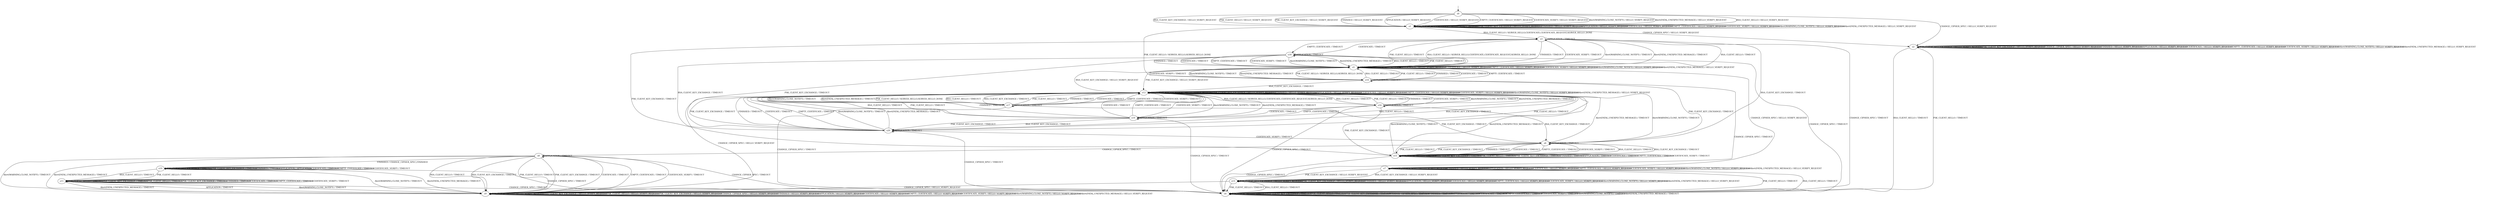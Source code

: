 digraph h7 {
s0 [label="s0"];
s1 [label="s1"];
s2 [label="s2"];
s3 [label="s3"];
s4 [label="s4"];
s14 [label="s14"];
s5 [label="s5"];
s6 [label="s6"];
s15 [label="s15"];
s18 [label="s18"];
s7 [label="s7"];
s8 [label="s8"];
s12 [label="s12"];
s20 [label="s20"];
s9 [label="s9"];
s10 [label="s10"];
s13 [label="s13"];
s16 [label="s16"];
s17 [label="s17"];
s11 [label="s11"];
s19 [label="s19"];
s0 -> s1 [label="RSA_CLIENT_HELLO / HELLO_VERIFY_REQUEST"];
s0 -> s1 [label="RSA_CLIENT_KEY_EXCHANGE / HELLO_VERIFY_REQUEST"];
s0 -> s1 [label="PSK_CLIENT_HELLO / HELLO_VERIFY_REQUEST"];
s0 -> s1 [label="PSK_CLIENT_KEY_EXCHANGE / HELLO_VERIFY_REQUEST"];
s0 -> s2 [label="CHANGE_CIPHER_SPEC / HELLO_VERIFY_REQUEST"];
s0 -> s1 [label="FINISHED / HELLO_VERIFY_REQUEST"];
s0 -> s1 [label="APPLICATION / HELLO_VERIFY_REQUEST"];
s0 -> s1 [label="CERTIFICATE / HELLO_VERIFY_REQUEST"];
s0 -> s1 [label="EMPTY_CERTIFICATE / HELLO_VERIFY_REQUEST"];
s0 -> s1 [label="CERTIFICATE_VERIFY / HELLO_VERIFY_REQUEST"];
s0 -> s1 [label="Alert(WARNING,CLOSE_NOTIFY) / HELLO_VERIFY_REQUEST"];
s0 -> s1 [label="Alert(FATAL,UNEXPECTED_MESSAGE) / HELLO_VERIFY_REQUEST"];
s1 -> s3 [label="RSA_CLIENT_HELLO / SERVER_HELLO,CERTIFICATE,CERTIFICATE_REQUEST,SERVER_HELLO_DONE"];
s1 -> s1 [label="RSA_CLIENT_KEY_EXCHANGE / HELLO_VERIFY_REQUEST"];
s1 -> s14 [label="PSK_CLIENT_HELLO / SERVER_HELLO,SERVER_HELLO_DONE"];
s1 -> s1 [label="PSK_CLIENT_KEY_EXCHANGE / HELLO_VERIFY_REQUEST"];
s1 -> s2 [label="CHANGE_CIPHER_SPEC / HELLO_VERIFY_REQUEST"];
s1 -> s1 [label="FINISHED / HELLO_VERIFY_REQUEST"];
s1 -> s1 [label="APPLICATION / HELLO_VERIFY_REQUEST"];
s1 -> s1 [label="CERTIFICATE / HELLO_VERIFY_REQUEST"];
s1 -> s1 [label="EMPTY_CERTIFICATE / HELLO_VERIFY_REQUEST"];
s1 -> s1 [label="CERTIFICATE_VERIFY / HELLO_VERIFY_REQUEST"];
s1 -> s1 [label="Alert(WARNING,CLOSE_NOTIFY) / HELLO_VERIFY_REQUEST"];
s1 -> s1 [label="Alert(FATAL,UNEXPECTED_MESSAGE) / HELLO_VERIFY_REQUEST"];
s2 -> s4 [label="RSA_CLIENT_HELLO / TIMEOUT"];
s2 -> s2 [label="RSA_CLIENT_KEY_EXCHANGE / HELLO_VERIFY_REQUEST"];
s2 -> s4 [label="PSK_CLIENT_HELLO / TIMEOUT"];
s2 -> s2 [label="PSK_CLIENT_KEY_EXCHANGE / HELLO_VERIFY_REQUEST"];
s2 -> s2 [label="CHANGE_CIPHER_SPEC / HELLO_VERIFY_REQUEST"];
s2 -> s2 [label="FINISHED / HELLO_VERIFY_REQUEST"];
s2 -> s2 [label="APPLICATION / HELLO_VERIFY_REQUEST"];
s2 -> s2 [label="CERTIFICATE / HELLO_VERIFY_REQUEST"];
s2 -> s2 [label="EMPTY_CERTIFICATE / HELLO_VERIFY_REQUEST"];
s2 -> s2 [label="CERTIFICATE_VERIFY / HELLO_VERIFY_REQUEST"];
s2 -> s2 [label="Alert(WARNING,CLOSE_NOTIFY) / HELLO_VERIFY_REQUEST"];
s2 -> s2 [label="Alert(FATAL,UNEXPECTED_MESSAGE) / HELLO_VERIFY_REQUEST"];
s3 -> s5 [label="RSA_CLIENT_HELLO / TIMEOUT"];
s3 -> s6 [label="RSA_CLIENT_KEY_EXCHANGE / TIMEOUT"];
s3 -> s5 [label="PSK_CLIENT_HELLO / TIMEOUT"];
s3 -> s15 [label="PSK_CLIENT_KEY_EXCHANGE / TIMEOUT"];
s3 -> s4 [label="CHANGE_CIPHER_SPEC / TIMEOUT"];
s3 -> s5 [label="FINISHED / TIMEOUT"];
s3 -> s3 [label="APPLICATION / TIMEOUT"];
s3 -> s18 [label="CERTIFICATE / TIMEOUT"];
s3 -> s18 [label="EMPTY_CERTIFICATE / TIMEOUT"];
s3 -> s5 [label="CERTIFICATE_VERIFY / TIMEOUT"];
s3 -> s5 [label="Alert(WARNING,CLOSE_NOTIFY) / TIMEOUT"];
s3 -> s5 [label="Alert(FATAL,UNEXPECTED_MESSAGE) / TIMEOUT"];
s4 -> s4 [label="RSA_CLIENT_HELLO / TIMEOUT"];
s4 -> s4 [label="RSA_CLIENT_KEY_EXCHANGE / TIMEOUT"];
s4 -> s4 [label="PSK_CLIENT_HELLO / TIMEOUT"];
s4 -> s4 [label="PSK_CLIENT_KEY_EXCHANGE / TIMEOUT"];
s4 -> s4 [label="CHANGE_CIPHER_SPEC / TIMEOUT"];
s4 -> s4 [label="FINISHED / TIMEOUT"];
s4 -> s4 [label="APPLICATION / TIMEOUT"];
s4 -> s4 [label="CERTIFICATE / TIMEOUT"];
s4 -> s4 [label="EMPTY_CERTIFICATE / TIMEOUT"];
s4 -> s4 [label="CERTIFICATE_VERIFY / TIMEOUT"];
s4 -> s4 [label="Alert(WARNING,CLOSE_NOTIFY) / TIMEOUT"];
s4 -> s4 [label="Alert(FATAL,UNEXPECTED_MESSAGE) / TIMEOUT"];
s14 -> s5 [label="RSA_CLIENT_HELLO / TIMEOUT"];
s14 -> s12 [label="RSA_CLIENT_KEY_EXCHANGE / TIMEOUT"];
s14 -> s5 [label="PSK_CLIENT_HELLO / TIMEOUT"];
s14 -> s6 [label="PSK_CLIENT_KEY_EXCHANGE / TIMEOUT"];
s14 -> s4 [label="CHANGE_CIPHER_SPEC / TIMEOUT"];
s14 -> s5 [label="FINISHED / TIMEOUT"];
s14 -> s14 [label="APPLICATION / TIMEOUT"];
s14 -> s5 [label="CERTIFICATE / TIMEOUT"];
s14 -> s5 [label="EMPTY_CERTIFICATE / TIMEOUT"];
s14 -> s5 [label="CERTIFICATE_VERIFY / TIMEOUT"];
s14 -> s5 [label="Alert(WARNING,CLOSE_NOTIFY) / TIMEOUT"];
s14 -> s5 [label="Alert(FATAL,UNEXPECTED_MESSAGE) / TIMEOUT"];
s5 -> s3 [label="RSA_CLIENT_HELLO / SERVER_HELLO,CERTIFICATE,CERTIFICATE_REQUEST,SERVER_HELLO_DONE"];
s5 -> s12 [label="RSA_CLIENT_KEY_EXCHANGE / HELLO_VERIFY_REQUEST"];
s5 -> s14 [label="PSK_CLIENT_HELLO / SERVER_HELLO,SERVER_HELLO_DONE"];
s5 -> s12 [label="PSK_CLIENT_KEY_EXCHANGE / HELLO_VERIFY_REQUEST"];
s5 -> s7 [label="CHANGE_CIPHER_SPEC / HELLO_VERIFY_REQUEST"];
s5 -> s5 [label="FINISHED / HELLO_VERIFY_REQUEST"];
s5 -> s5 [label="APPLICATION / HELLO_VERIFY_REQUEST"];
s5 -> s5 [label="CERTIFICATE / HELLO_VERIFY_REQUEST"];
s5 -> s5 [label="EMPTY_CERTIFICATE / HELLO_VERIFY_REQUEST"];
s5 -> s5 [label="CERTIFICATE_VERIFY / HELLO_VERIFY_REQUEST"];
s5 -> s5 [label="Alert(WARNING,CLOSE_NOTIFY) / HELLO_VERIFY_REQUEST"];
s5 -> s5 [label="Alert(FATAL,UNEXPECTED_MESSAGE) / HELLO_VERIFY_REQUEST"];
s6 -> s15 [label="RSA_CLIENT_HELLO / TIMEOUT"];
s6 -> s15 [label="RSA_CLIENT_KEY_EXCHANGE / TIMEOUT"];
s6 -> s15 [label="PSK_CLIENT_HELLO / TIMEOUT"];
s6 -> s15 [label="PSK_CLIENT_KEY_EXCHANGE / TIMEOUT"];
s6 -> s8 [label="CHANGE_CIPHER_SPEC / TIMEOUT"];
s6 -> s15 [label="FINISHED / TIMEOUT"];
s6 -> s6 [label="APPLICATION / TIMEOUT"];
s6 -> s15 [label="CERTIFICATE / TIMEOUT"];
s6 -> s15 [label="EMPTY_CERTIFICATE / TIMEOUT"];
s6 -> s15 [label="CERTIFICATE_VERIFY / TIMEOUT"];
s6 -> s12 [label="Alert(WARNING,CLOSE_NOTIFY) / TIMEOUT"];
s6 -> s12 [label="Alert(FATAL,UNEXPECTED_MESSAGE) / TIMEOUT"];
s15 -> s15 [label="RSA_CLIENT_HELLO / TIMEOUT"];
s15 -> s15 [label="RSA_CLIENT_KEY_EXCHANGE / TIMEOUT"];
s15 -> s15 [label="PSK_CLIENT_HELLO / TIMEOUT"];
s15 -> s15 [label="PSK_CLIENT_KEY_EXCHANGE / TIMEOUT"];
s15 -> s4 [label="CHANGE_CIPHER_SPEC / TIMEOUT"];
s15 -> s15 [label="FINISHED / TIMEOUT"];
s15 -> s15 [label="APPLICATION / TIMEOUT"];
s15 -> s15 [label="CERTIFICATE / TIMEOUT"];
s15 -> s15 [label="EMPTY_CERTIFICATE / TIMEOUT"];
s15 -> s15 [label="CERTIFICATE_VERIFY / TIMEOUT"];
s15 -> s12 [label="Alert(WARNING,CLOSE_NOTIFY) / TIMEOUT"];
s15 -> s12 [label="Alert(FATAL,UNEXPECTED_MESSAGE) / TIMEOUT"];
s18 -> s5 [label="RSA_CLIENT_HELLO / TIMEOUT"];
s18 -> s20 [label="RSA_CLIENT_KEY_EXCHANGE / TIMEOUT"];
s18 -> s5 [label="PSK_CLIENT_HELLO / TIMEOUT"];
s18 -> s20 [label="PSK_CLIENT_KEY_EXCHANGE / TIMEOUT"];
s18 -> s4 [label="CHANGE_CIPHER_SPEC / TIMEOUT"];
s18 -> s5 [label="FINISHED / TIMEOUT"];
s18 -> s18 [label="APPLICATION / TIMEOUT"];
s18 -> s5 [label="CERTIFICATE / TIMEOUT"];
s18 -> s5 [label="EMPTY_CERTIFICATE / TIMEOUT"];
s18 -> s5 [label="CERTIFICATE_VERIFY / TIMEOUT"];
s18 -> s5 [label="Alert(WARNING,CLOSE_NOTIFY) / TIMEOUT"];
s18 -> s5 [label="Alert(FATAL,UNEXPECTED_MESSAGE) / TIMEOUT"];
s7 -> s4 [label="RSA_CLIENT_HELLO / TIMEOUT"];
s7 -> s13 [label="RSA_CLIENT_KEY_EXCHANGE / HELLO_VERIFY_REQUEST"];
s7 -> s4 [label="PSK_CLIENT_HELLO / TIMEOUT"];
s7 -> s13 [label="PSK_CLIENT_KEY_EXCHANGE / HELLO_VERIFY_REQUEST"];
s7 -> s7 [label="CHANGE_CIPHER_SPEC / HELLO_VERIFY_REQUEST"];
s7 -> s7 [label="FINISHED / HELLO_VERIFY_REQUEST"];
s7 -> s7 [label="APPLICATION / HELLO_VERIFY_REQUEST"];
s7 -> s7 [label="CERTIFICATE / HELLO_VERIFY_REQUEST"];
s7 -> s7 [label="EMPTY_CERTIFICATE / HELLO_VERIFY_REQUEST"];
s7 -> s7 [label="CERTIFICATE_VERIFY / HELLO_VERIFY_REQUEST"];
s7 -> s7 [label="Alert(WARNING,CLOSE_NOTIFY) / HELLO_VERIFY_REQUEST"];
s7 -> s7 [label="Alert(FATAL,UNEXPECTED_MESSAGE) / HELLO_VERIFY_REQUEST"];
s8 -> s9 [label="RSA_CLIENT_HELLO / TIMEOUT"];
s8 -> s9 [label="RSA_CLIENT_KEY_EXCHANGE / TIMEOUT"];
s8 -> s9 [label="PSK_CLIENT_HELLO / TIMEOUT"];
s8 -> s9 [label="PSK_CLIENT_KEY_EXCHANGE / TIMEOUT"];
s8 -> s4 [label="CHANGE_CIPHER_SPEC / TIMEOUT"];
s8 -> s10 [label="FINISHED / CHANGE_CIPHER_SPEC,FINISHED"];
s8 -> s8 [label="APPLICATION / TIMEOUT"];
s8 -> s9 [label="CERTIFICATE / TIMEOUT"];
s8 -> s9 [label="EMPTY_CERTIFICATE / TIMEOUT"];
s8 -> s9 [label="CERTIFICATE_VERIFY / TIMEOUT"];
s8 -> s9 [label="Alert(WARNING,CLOSE_NOTIFY) / TIMEOUT"];
s8 -> s9 [label="Alert(FATAL,UNEXPECTED_MESSAGE) / TIMEOUT"];
s12 -> s16 [label="RSA_CLIENT_HELLO / SERVER_HELLO,CERTIFICATE,CERTIFICATE_REQUEST,SERVER_HELLO_DONE"];
s12 -> s12 [label="RSA_CLIENT_KEY_EXCHANGE / HELLO_VERIFY_REQUEST"];
s12 -> s17 [label="PSK_CLIENT_HELLO / SERVER_HELLO,SERVER_HELLO_DONE"];
s12 -> s12 [label="PSK_CLIENT_KEY_EXCHANGE / HELLO_VERIFY_REQUEST"];
s12 -> s9 [label="CHANGE_CIPHER_SPEC / HELLO_VERIFY_REQUEST"];
s12 -> s12 [label="FINISHED / HELLO_VERIFY_REQUEST"];
s12 -> s12 [label="APPLICATION / HELLO_VERIFY_REQUEST"];
s12 -> s12 [label="CERTIFICATE / HELLO_VERIFY_REQUEST"];
s12 -> s12 [label="EMPTY_CERTIFICATE / HELLO_VERIFY_REQUEST"];
s12 -> s12 [label="CERTIFICATE_VERIFY / HELLO_VERIFY_REQUEST"];
s12 -> s12 [label="Alert(WARNING,CLOSE_NOTIFY) / HELLO_VERIFY_REQUEST"];
s12 -> s12 [label="Alert(FATAL,UNEXPECTED_MESSAGE) / HELLO_VERIFY_REQUEST"];
s20 -> s12 [label="RSA_CLIENT_HELLO / TIMEOUT"];
s20 -> s12 [label="RSA_CLIENT_KEY_EXCHANGE / TIMEOUT"];
s20 -> s12 [label="PSK_CLIENT_HELLO / TIMEOUT"];
s20 -> s12 [label="PSK_CLIENT_KEY_EXCHANGE / TIMEOUT"];
s20 -> s4 [label="CHANGE_CIPHER_SPEC / TIMEOUT"];
s20 -> s12 [label="FINISHED / TIMEOUT"];
s20 -> s20 [label="APPLICATION / TIMEOUT"];
s20 -> s12 [label="CERTIFICATE / TIMEOUT"];
s20 -> s12 [label="EMPTY_CERTIFICATE / TIMEOUT"];
s20 -> s6 [label="CERTIFICATE_VERIFY / TIMEOUT"];
s20 -> s12 [label="Alert(WARNING,CLOSE_NOTIFY) / TIMEOUT"];
s20 -> s12 [label="Alert(FATAL,UNEXPECTED_MESSAGE) / TIMEOUT"];
s9 -> s9 [label="RSA_CLIENT_HELLO / HELLO_VERIFY_REQUEST"];
s9 -> s9 [label="RSA_CLIENT_KEY_EXCHANGE / HELLO_VERIFY_REQUEST"];
s9 -> s9 [label="PSK_CLIENT_HELLO / HELLO_VERIFY_REQUEST"];
s9 -> s9 [label="PSK_CLIENT_KEY_EXCHANGE / HELLO_VERIFY_REQUEST"];
s9 -> s9 [label="CHANGE_CIPHER_SPEC / HELLO_VERIFY_REQUEST"];
s9 -> s9 [label="FINISHED / HELLO_VERIFY_REQUEST"];
s9 -> s9 [label="APPLICATION / HELLO_VERIFY_REQUEST"];
s9 -> s9 [label="CERTIFICATE / HELLO_VERIFY_REQUEST"];
s9 -> s9 [label="EMPTY_CERTIFICATE / HELLO_VERIFY_REQUEST"];
s9 -> s9 [label="CERTIFICATE_VERIFY / HELLO_VERIFY_REQUEST"];
s9 -> s9 [label="Alert(WARNING,CLOSE_NOTIFY) / HELLO_VERIFY_REQUEST"];
s9 -> s9 [label="Alert(FATAL,UNEXPECTED_MESSAGE) / HELLO_VERIFY_REQUEST"];
s10 -> s11 [label="RSA_CLIENT_HELLO / TIMEOUT"];
s10 -> s10 [label="RSA_CLIENT_KEY_EXCHANGE / TIMEOUT"];
s10 -> s11 [label="PSK_CLIENT_HELLO / TIMEOUT"];
s10 -> s10 [label="PSK_CLIENT_KEY_EXCHANGE / TIMEOUT"];
s10 -> s4 [label="CHANGE_CIPHER_SPEC / TIMEOUT"];
s10 -> s10 [label="FINISHED / TIMEOUT"];
s10 -> s10 [label="APPLICATION / APPLICATION"];
s10 -> s10 [label="CERTIFICATE / TIMEOUT"];
s10 -> s10 [label="EMPTY_CERTIFICATE / TIMEOUT"];
s10 -> s10 [label="CERTIFICATE_VERIFY / TIMEOUT"];
s10 -> s9 [label="Alert(WARNING,CLOSE_NOTIFY) / TIMEOUT"];
s10 -> s9 [label="Alert(FATAL,UNEXPECTED_MESSAGE) / TIMEOUT"];
s13 -> s4 [label="RSA_CLIENT_HELLO / TIMEOUT"];
s13 -> s13 [label="RSA_CLIENT_KEY_EXCHANGE / HELLO_VERIFY_REQUEST"];
s13 -> s4 [label="PSK_CLIENT_HELLO / TIMEOUT"];
s13 -> s13 [label="PSK_CLIENT_KEY_EXCHANGE / HELLO_VERIFY_REQUEST"];
s13 -> s9 [label="CHANGE_CIPHER_SPEC / HELLO_VERIFY_REQUEST"];
s13 -> s13 [label="FINISHED / HELLO_VERIFY_REQUEST"];
s13 -> s13 [label="APPLICATION / HELLO_VERIFY_REQUEST"];
s13 -> s13 [label="CERTIFICATE / HELLO_VERIFY_REQUEST"];
s13 -> s13 [label="EMPTY_CERTIFICATE / HELLO_VERIFY_REQUEST"];
s13 -> s13 [label="CERTIFICATE_VERIFY / HELLO_VERIFY_REQUEST"];
s13 -> s13 [label="Alert(WARNING,CLOSE_NOTIFY) / HELLO_VERIFY_REQUEST"];
s13 -> s13 [label="Alert(FATAL,UNEXPECTED_MESSAGE) / HELLO_VERIFY_REQUEST"];
s16 -> s12 [label="RSA_CLIENT_HELLO / TIMEOUT"];
s16 -> s6 [label="RSA_CLIENT_KEY_EXCHANGE / TIMEOUT"];
s16 -> s12 [label="PSK_CLIENT_HELLO / TIMEOUT"];
s16 -> s15 [label="PSK_CLIENT_KEY_EXCHANGE / TIMEOUT"];
s16 -> s4 [label="CHANGE_CIPHER_SPEC / TIMEOUT"];
s16 -> s12 [label="FINISHED / TIMEOUT"];
s16 -> s16 [label="APPLICATION / TIMEOUT"];
s16 -> s19 [label="CERTIFICATE / TIMEOUT"];
s16 -> s19 [label="EMPTY_CERTIFICATE / TIMEOUT"];
s16 -> s12 [label="CERTIFICATE_VERIFY / TIMEOUT"];
s16 -> s12 [label="Alert(WARNING,CLOSE_NOTIFY) / TIMEOUT"];
s16 -> s12 [label="Alert(FATAL,UNEXPECTED_MESSAGE) / TIMEOUT"];
s17 -> s12 [label="RSA_CLIENT_HELLO / TIMEOUT"];
s17 -> s12 [label="RSA_CLIENT_KEY_EXCHANGE / TIMEOUT"];
s17 -> s12 [label="PSK_CLIENT_HELLO / TIMEOUT"];
s17 -> s6 [label="PSK_CLIENT_KEY_EXCHANGE / TIMEOUT"];
s17 -> s4 [label="CHANGE_CIPHER_SPEC / TIMEOUT"];
s17 -> s12 [label="FINISHED / TIMEOUT"];
s17 -> s17 [label="APPLICATION / TIMEOUT"];
s17 -> s12 [label="CERTIFICATE / TIMEOUT"];
s17 -> s12 [label="EMPTY_CERTIFICATE / TIMEOUT"];
s17 -> s12 [label="CERTIFICATE_VERIFY / TIMEOUT"];
s17 -> s12 [label="Alert(WARNING,CLOSE_NOTIFY) / TIMEOUT"];
s17 -> s12 [label="Alert(FATAL,UNEXPECTED_MESSAGE) / TIMEOUT"];
s11 -> s11 [label="RSA_CLIENT_HELLO / TIMEOUT"];
s11 -> s11 [label="RSA_CLIENT_KEY_EXCHANGE / TIMEOUT"];
s11 -> s11 [label="PSK_CLIENT_HELLO / TIMEOUT"];
s11 -> s11 [label="PSK_CLIENT_KEY_EXCHANGE / TIMEOUT"];
s11 -> s4 [label="CHANGE_CIPHER_SPEC / TIMEOUT"];
s11 -> s11 [label="FINISHED / TIMEOUT"];
s11 -> s9 [label="APPLICATION / TIMEOUT"];
s11 -> s11 [label="CERTIFICATE / TIMEOUT"];
s11 -> s11 [label="EMPTY_CERTIFICATE / TIMEOUT"];
s11 -> s11 [label="CERTIFICATE_VERIFY / TIMEOUT"];
s11 -> s9 [label="Alert(WARNING,CLOSE_NOTIFY) / TIMEOUT"];
s11 -> s9 [label="Alert(FATAL,UNEXPECTED_MESSAGE) / TIMEOUT"];
s19 -> s12 [label="RSA_CLIENT_HELLO / TIMEOUT"];
s19 -> s20 [label="RSA_CLIENT_KEY_EXCHANGE / TIMEOUT"];
s19 -> s12 [label="PSK_CLIENT_HELLO / TIMEOUT"];
s19 -> s20 [label="PSK_CLIENT_KEY_EXCHANGE / TIMEOUT"];
s19 -> s4 [label="CHANGE_CIPHER_SPEC / TIMEOUT"];
s19 -> s12 [label="FINISHED / TIMEOUT"];
s19 -> s19 [label="APPLICATION / TIMEOUT"];
s19 -> s12 [label="CERTIFICATE / TIMEOUT"];
s19 -> s12 [label="EMPTY_CERTIFICATE / TIMEOUT"];
s19 -> s12 [label="CERTIFICATE_VERIFY / TIMEOUT"];
s19 -> s12 [label="Alert(WARNING,CLOSE_NOTIFY) / TIMEOUT"];
s19 -> s12 [label="Alert(FATAL,UNEXPECTED_MESSAGE) / TIMEOUT"];
__start0 [shape=none, label=""];
__start0 -> s0 [label=""];
}
